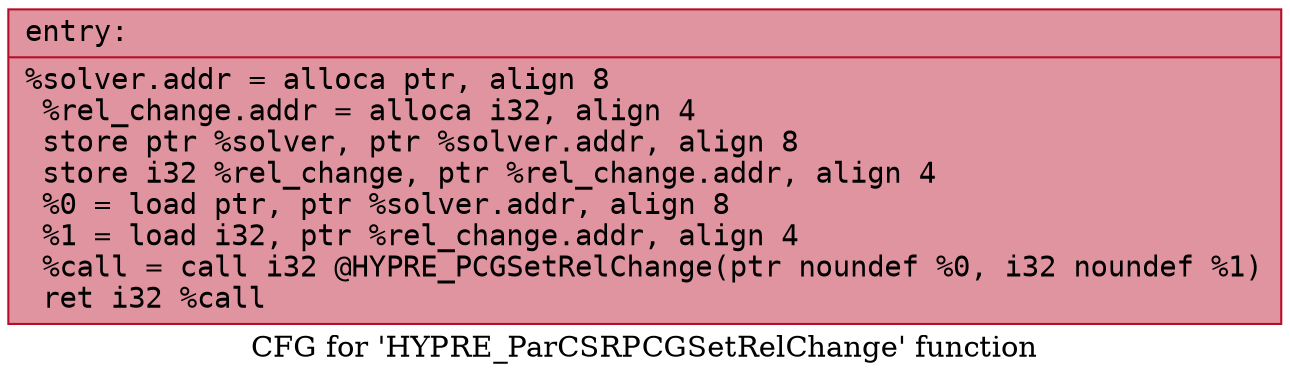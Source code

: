 digraph "CFG for 'HYPRE_ParCSRPCGSetRelChange' function" {
	label="CFG for 'HYPRE_ParCSRPCGSetRelChange' function";

	Node0x55f91b638910 [shape=record,color="#b70d28ff", style=filled, fillcolor="#b70d2870" fontname="Courier",label="{entry:\l|  %solver.addr = alloca ptr, align 8\l  %rel_change.addr = alloca i32, align 4\l  store ptr %solver, ptr %solver.addr, align 8\l  store i32 %rel_change, ptr %rel_change.addr, align 4\l  %0 = load ptr, ptr %solver.addr, align 8\l  %1 = load i32, ptr %rel_change.addr, align 4\l  %call = call i32 @HYPRE_PCGSetRelChange(ptr noundef %0, i32 noundef %1)\l  ret i32 %call\l}"];
}
